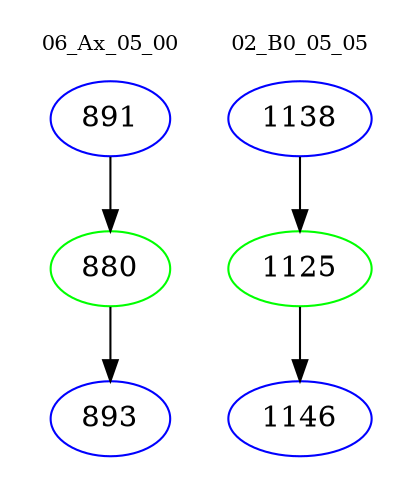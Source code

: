 digraph{
subgraph cluster_0 {
color = white
label = "06_Ax_05_00";
fontsize=10;
T0_891 [label="891", color="blue"]
T0_891 -> T0_880 [color="black"]
T0_880 [label="880", color="green"]
T0_880 -> T0_893 [color="black"]
T0_893 [label="893", color="blue"]
}
subgraph cluster_1 {
color = white
label = "02_B0_05_05";
fontsize=10;
T1_1138 [label="1138", color="blue"]
T1_1138 -> T1_1125 [color="black"]
T1_1125 [label="1125", color="green"]
T1_1125 -> T1_1146 [color="black"]
T1_1146 [label="1146", color="blue"]
}
}
